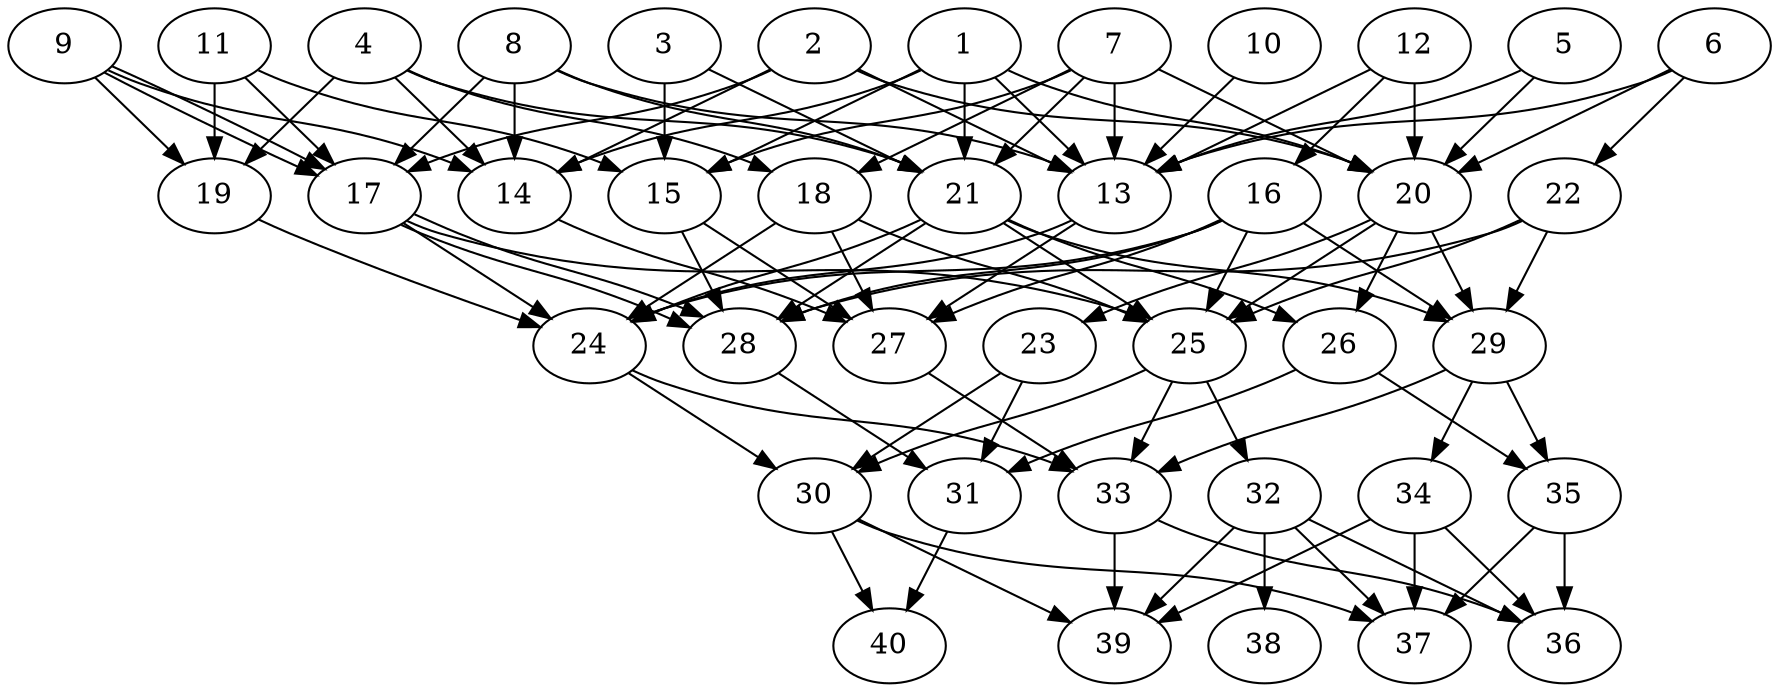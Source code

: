 // DAG automatically generated by daggen at Tue Aug  6 16:28:35 2019
// ./daggen --dot -n 40 --ccr 0.3 --fat 0.6 --regular 0.5 --density 0.6 --mindata 5242880 --maxdata 52428800 
digraph G {
  1 [size="93982720", alpha="0.10", expect_size="28194816"] 
  1 -> 13 [size ="28194816"]
  1 -> 14 [size ="28194816"]
  1 -> 15 [size ="28194816"]
  1 -> 20 [size ="28194816"]
  1 -> 21 [size ="28194816"]
  2 [size="58634240", alpha="0.12", expect_size="17590272"] 
  2 -> 13 [size ="17590272"]
  2 -> 14 [size ="17590272"]
  2 -> 17 [size ="17590272"]
  2 -> 20 [size ="17590272"]
  3 [size="117654187", alpha="0.14", expect_size="35296256"] 
  3 -> 15 [size ="35296256"]
  3 -> 21 [size ="35296256"]
  4 [size="155781120", alpha="0.20", expect_size="46734336"] 
  4 -> 14 [size ="46734336"]
  4 -> 18 [size ="46734336"]
  4 -> 19 [size ="46734336"]
  4 -> 21 [size ="46734336"]
  5 [size="81087147", alpha="0.18", expect_size="24326144"] 
  5 -> 13 [size ="24326144"]
  5 -> 20 [size ="24326144"]
  6 [size="107506347", alpha="0.12", expect_size="32251904"] 
  6 -> 13 [size ="32251904"]
  6 -> 20 [size ="32251904"]
  6 -> 22 [size ="32251904"]
  7 [size="38106453", alpha="0.07", expect_size="11431936"] 
  7 -> 13 [size ="11431936"]
  7 -> 15 [size ="11431936"]
  7 -> 18 [size ="11431936"]
  7 -> 20 [size ="11431936"]
  7 -> 21 [size ="11431936"]
  8 [size="24654507", alpha="0.19", expect_size="7396352"] 
  8 -> 13 [size ="7396352"]
  8 -> 14 [size ="7396352"]
  8 -> 17 [size ="7396352"]
  8 -> 21 [size ="7396352"]
  9 [size="68276907", alpha="0.15", expect_size="20483072"] 
  9 -> 14 [size ="20483072"]
  9 -> 17 [size ="20483072"]
  9 -> 17 [size ="20483072"]
  9 -> 19 [size ="20483072"]
  10 [size="23528107", alpha="0.19", expect_size="7058432"] 
  10 -> 13 [size ="7058432"]
  11 [size="159849813", alpha="0.14", expect_size="47954944"] 
  11 -> 15 [size ="47954944"]
  11 -> 17 [size ="47954944"]
  11 -> 19 [size ="47954944"]
  12 [size="80066560", alpha="0.09", expect_size="24019968"] 
  12 -> 13 [size ="24019968"]
  12 -> 16 [size ="24019968"]
  12 -> 20 [size ="24019968"]
  13 [size="174544213", alpha="0.19", expect_size="52363264"] 
  13 -> 24 [size ="52363264"]
  13 -> 27 [size ="52363264"]
  14 [size="125750613", alpha="0.13", expect_size="37725184"] 
  14 -> 27 [size ="37725184"]
  15 [size="125334187", alpha="0.16", expect_size="37600256"] 
  15 -> 27 [size ="37600256"]
  15 -> 28 [size ="37600256"]
  16 [size="108520107", alpha="0.19", expect_size="32556032"] 
  16 -> 24 [size ="32556032"]
  16 -> 25 [size ="32556032"]
  16 -> 27 [size ="32556032"]
  16 -> 28 [size ="32556032"]
  16 -> 29 [size ="32556032"]
  17 [size="46813867", alpha="0.10", expect_size="14044160"] 
  17 -> 24 [size ="14044160"]
  17 -> 25 [size ="14044160"]
  17 -> 28 [size ="14044160"]
  17 -> 28 [size ="14044160"]
  18 [size="101174613", alpha="0.17", expect_size="30352384"] 
  18 -> 24 [size ="30352384"]
  18 -> 25 [size ="30352384"]
  18 -> 27 [size ="30352384"]
  19 [size="91228160", alpha="0.18", expect_size="27368448"] 
  19 -> 24 [size ="27368448"]
  20 [size="55746560", alpha="0.04", expect_size="16723968"] 
  20 -> 23 [size ="16723968"]
  20 -> 25 [size ="16723968"]
  20 -> 26 [size ="16723968"]
  20 -> 29 [size ="16723968"]
  21 [size="48653653", alpha="0.01", expect_size="14596096"] 
  21 -> 24 [size ="14596096"]
  21 -> 25 [size ="14596096"]
  21 -> 26 [size ="14596096"]
  21 -> 28 [size ="14596096"]
  21 -> 29 [size ="14596096"]
  22 [size="157218133", alpha="0.02", expect_size="47165440"] 
  22 -> 25 [size ="47165440"]
  22 -> 28 [size ="47165440"]
  22 -> 29 [size ="47165440"]
  23 [size="67017387", alpha="0.16", expect_size="20105216"] 
  23 -> 30 [size ="20105216"]
  23 -> 31 [size ="20105216"]
  24 [size="58272427", alpha="0.08", expect_size="17481728"] 
  24 -> 30 [size ="17481728"]
  24 -> 33 [size ="17481728"]
  25 [size="163177813", alpha="0.08", expect_size="48953344"] 
  25 -> 30 [size ="48953344"]
  25 -> 32 [size ="48953344"]
  25 -> 33 [size ="48953344"]
  26 [size="131386027", alpha="0.19", expect_size="39415808"] 
  26 -> 31 [size ="39415808"]
  26 -> 35 [size ="39415808"]
  27 [size="120739840", alpha="0.13", expect_size="36221952"] 
  27 -> 33 [size ="36221952"]
  28 [size="43267413", alpha="0.08", expect_size="12980224"] 
  28 -> 31 [size ="12980224"]
  29 [size="21527893", alpha="0.10", expect_size="6458368"] 
  29 -> 33 [size ="6458368"]
  29 -> 34 [size ="6458368"]
  29 -> 35 [size ="6458368"]
  30 [size="161320960", alpha="0.12", expect_size="48396288"] 
  30 -> 37 [size ="48396288"]
  30 -> 39 [size ="48396288"]
  30 -> 40 [size ="48396288"]
  31 [size="37829973", alpha="0.12", expect_size="11348992"] 
  31 -> 40 [size ="11348992"]
  32 [size="42141013", alpha="0.00", expect_size="12642304"] 
  32 -> 36 [size ="12642304"]
  32 -> 37 [size ="12642304"]
  32 -> 38 [size ="12642304"]
  32 -> 39 [size ="12642304"]
  33 [size="58122240", alpha="0.08", expect_size="17436672"] 
  33 -> 36 [size ="17436672"]
  33 -> 39 [size ="17436672"]
  34 [size="28668587", alpha="0.10", expect_size="8600576"] 
  34 -> 36 [size ="8600576"]
  34 -> 37 [size ="8600576"]
  34 -> 39 [size ="8600576"]
  35 [size="92088320", alpha="0.06", expect_size="27626496"] 
  35 -> 36 [size ="27626496"]
  35 -> 37 [size ="27626496"]
  36 [size="154709333", alpha="0.13", expect_size="46412800"] 
  37 [size="149275307", alpha="0.04", expect_size="44782592"] 
  38 [size="96419840", alpha="0.05", expect_size="28925952"] 
  39 [size="160607573", alpha="0.16", expect_size="48182272"] 
  40 [size="78073173", alpha="0.12", expect_size="23421952"] 
}

